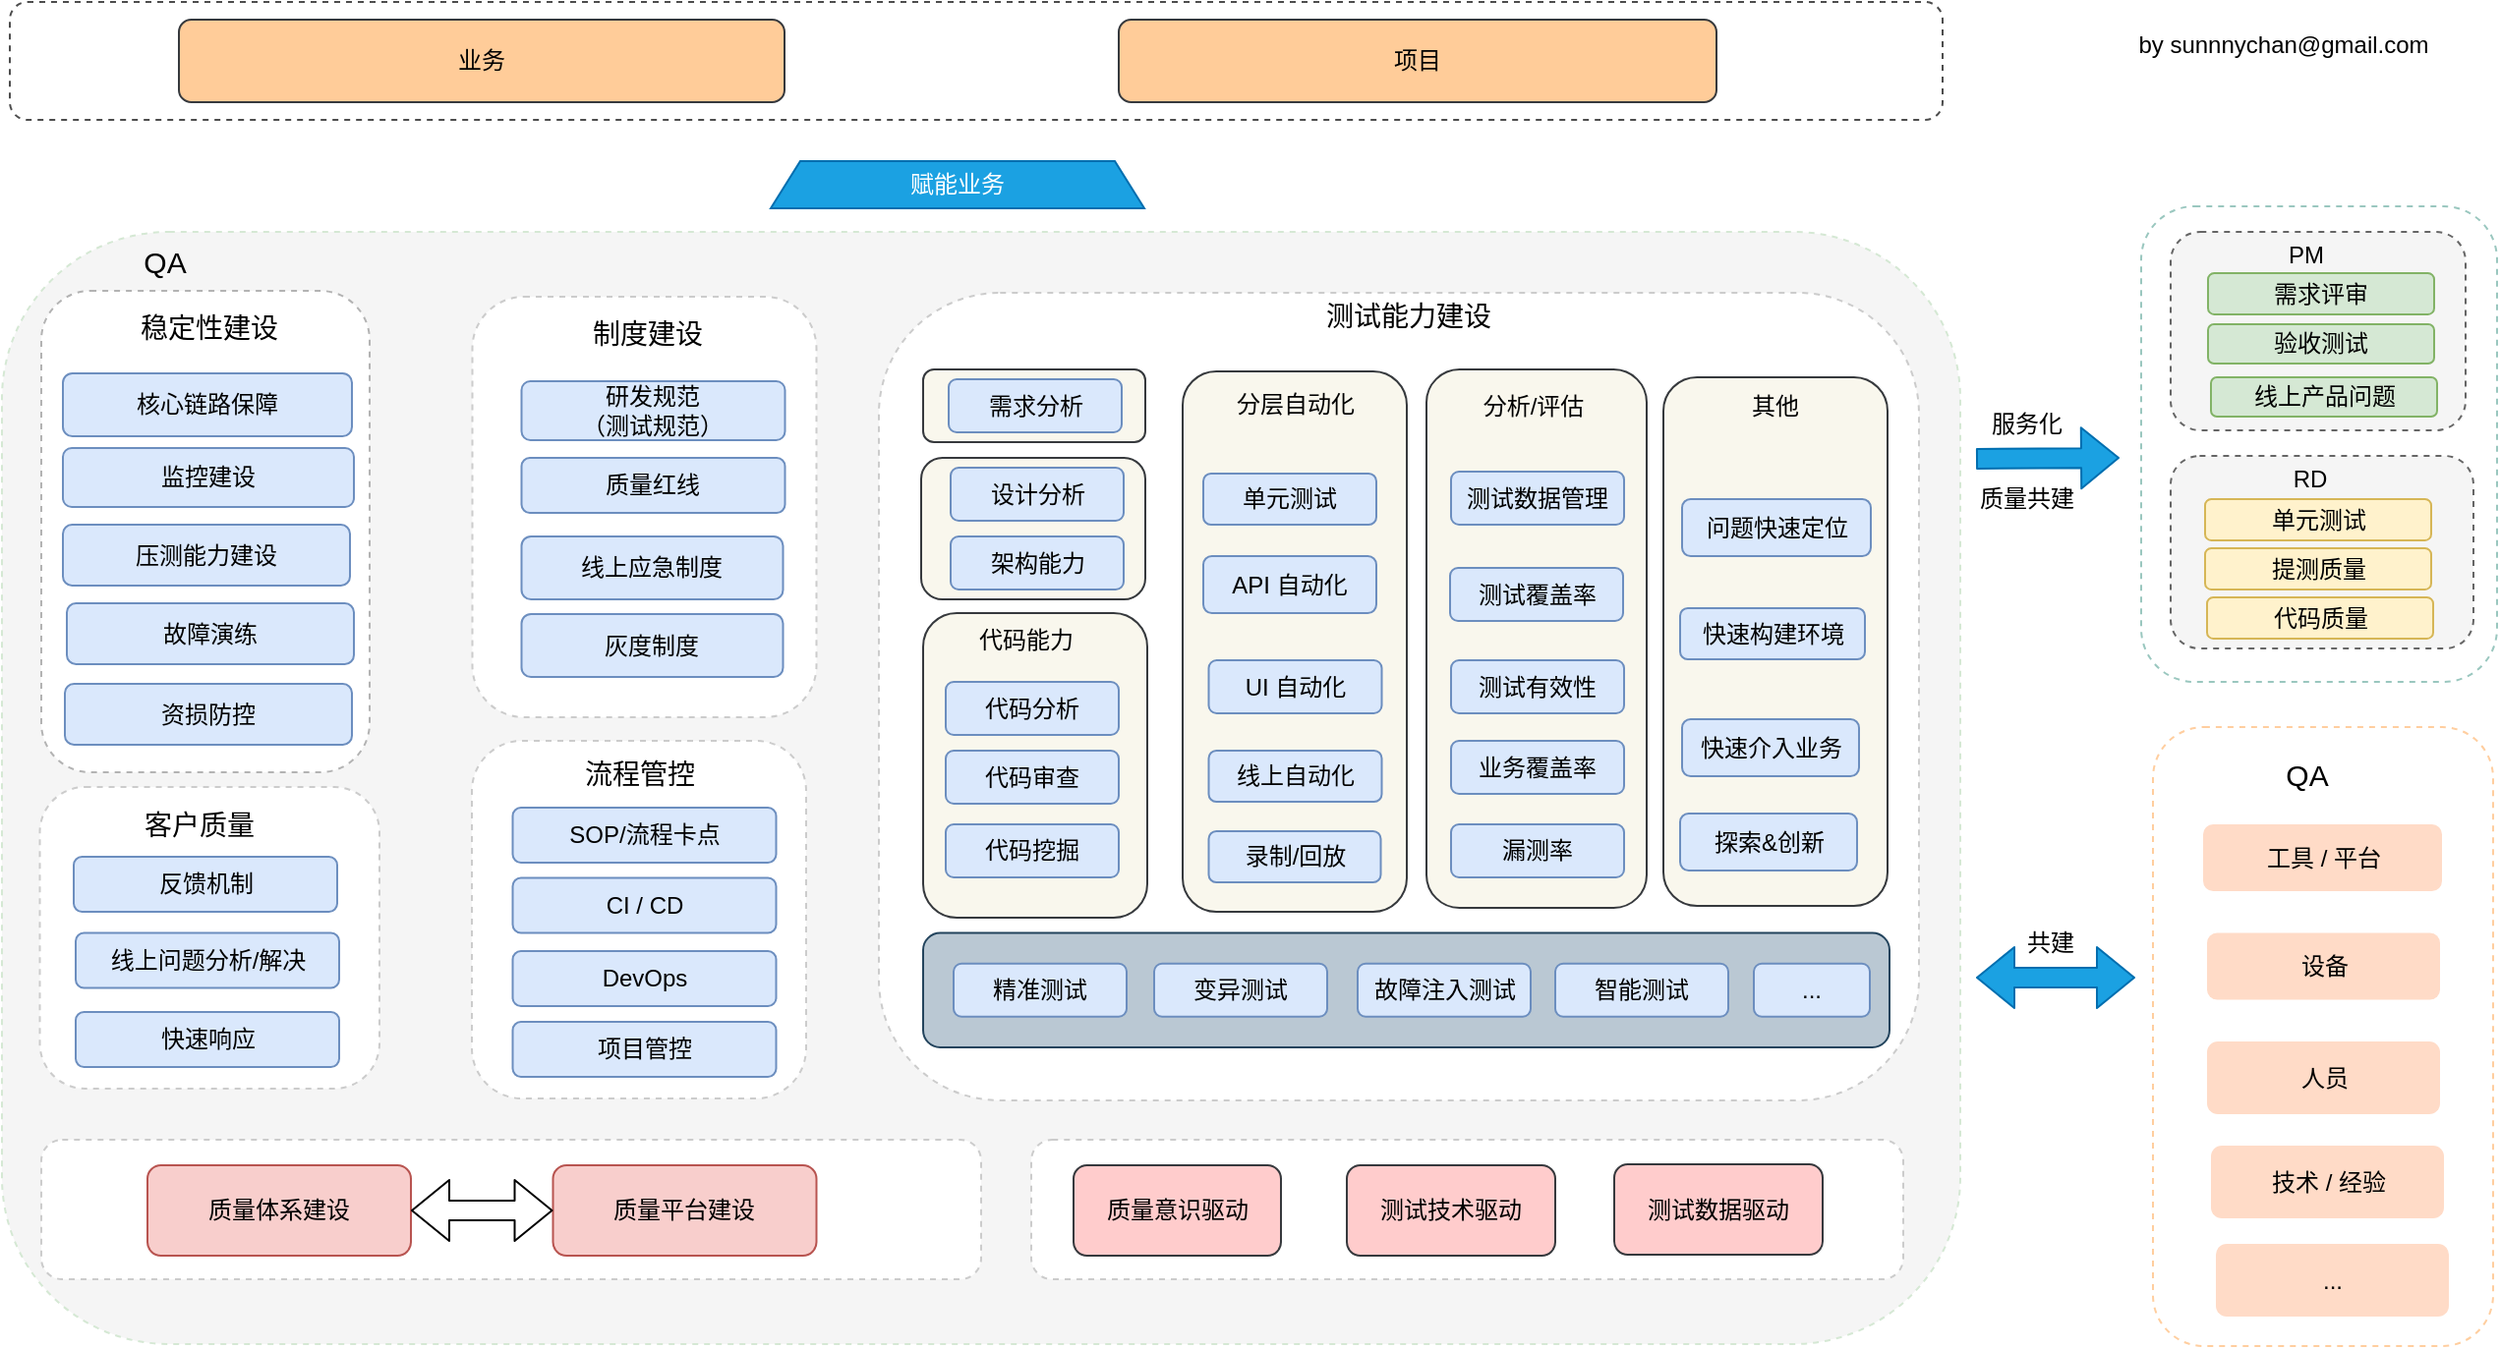 <mxfile version="12.5.5" type="device"><diagram id="5ANJx63fDPoMee1N7uFs" name="Page-1"><mxGraphModel dx="1426" dy="777" grid="0" gridSize="10" guides="1" tooltips="1" connect="1" arrows="1" fold="1" page="1" pageScale="1" pageWidth="900" pageHeight="500" math="0" shadow="0"><root><mxCell id="0"/><mxCell id="1" parent="0"/><mxCell id="3EJeGJ7g6zgD9g97nDiq-4" value="" style="rounded=1;whiteSpace=wrap;html=1;fillColor=#F5F5F5;dashed=1;strokeColor=#D5E8D4;" parent="1" vertex="1"><mxGeometry x="316" y="252" width="996" height="566" as="geometry"/></mxCell><mxCell id="3EJeGJ7g6zgD9g97nDiq-5" value="" style="rounded=1;whiteSpace=wrap;html=1;fillColor=#ffffff;dashed=1;strokeColor=#CCCCCC;" parent="1" vertex="1"><mxGeometry x="762" y="283" width="529" height="411" as="geometry"/></mxCell><mxCell id="3EJeGJ7g6zgD9g97nDiq-7" value="" style="rounded=1;whiteSpace=wrap;html=1;fillColor=#f9f7ed;strokeColor=#36393d;" parent="1" vertex="1"><mxGeometry x="916.5" y="323" width="114" height="275" as="geometry"/></mxCell><mxCell id="3EJeGJ7g6zgD9g97nDiq-8" value="赋能业务" style="shape=trapezoid;perimeter=trapezoidPerimeter;whiteSpace=wrap;html=1;strokeColor=#006EAF;fillColor=#1ba1e2;size=0.079;fontColor=#ffffff;" parent="1" vertex="1"><mxGeometry x="707" y="216" width="190" height="24" as="geometry"/></mxCell><mxCell id="3EJeGJ7g6zgD9g97nDiq-9" value="" style="rounded=1;whiteSpace=wrap;html=1;fillColor=none;dashed=1;strokeColor=#4D4D4D;" parent="1" vertex="1"><mxGeometry x="320" y="135" width="983" height="60" as="geometry"/></mxCell><mxCell id="3EJeGJ7g6zgD9g97nDiq-11" value="业务" style="rounded=1;whiteSpace=wrap;html=1;fillColor=#ffcc99;strokeColor=#36393d;" parent="1" vertex="1"><mxGeometry x="406" y="144" width="308" height="42" as="geometry"/></mxCell><mxCell id="3EJeGJ7g6zgD9g97nDiq-19" value="&lt;font style=&quot;font-size: 15px&quot;&gt;QA&lt;/font&gt;" style="text;html=1;strokeColor=none;fillColor=none;align=center;verticalAlign=middle;whiteSpace=wrap;rounded=0;" parent="1" vertex="1"><mxGeometry x="379" y="257" width="40" height="20" as="geometry"/></mxCell><mxCell id="3EJeGJ7g6zgD9g97nDiq-24" value="" style="rounded=1;whiteSpace=wrap;html=1;fillColor=#ffffff;dashed=1;strokeColor=#B3B3B3;fontColor=#333333;" parent="1" vertex="1"><mxGeometry x="336" y="282" width="167" height="245" as="geometry"/></mxCell><mxCell id="3EJeGJ7g6zgD9g97nDiq-26" value="&lt;font style=&quot;font-size: 14px&quot;&gt;测试能力建设&lt;/font&gt;" style="text;html=1;strokeColor=none;fillColor=none;align=center;verticalAlign=middle;whiteSpace=wrap;rounded=0;" parent="1" vertex="1"><mxGeometry x="981" y="285" width="101" height="20" as="geometry"/></mxCell><mxCell id="3EJeGJ7g6zgD9g97nDiq-30" value="&lt;font style=&quot;font-size: 14px&quot;&gt;稳定性建设&lt;/font&gt;" style="text;html=1;strokeColor=none;fillColor=none;align=center;verticalAlign=middle;whiteSpace=wrap;rounded=0;" parent="1" vertex="1"><mxGeometry x="370.5" y="290.5" width="101" height="20" as="geometry"/></mxCell><mxCell id="3EJeGJ7g6zgD9g97nDiq-31" value="监控建设" style="rounded=1;whiteSpace=wrap;html=1;fillColor=#dae8fc;strokeColor=#6c8ebf;" parent="1" vertex="1"><mxGeometry x="347" y="362" width="148" height="30" as="geometry"/></mxCell><mxCell id="3EJeGJ7g6zgD9g97nDiq-32" value="" style="rounded=1;whiteSpace=wrap;html=1;fillColor=none;dashed=1;strokeColor=#FFCE9F;" parent="1" vertex="1"><mxGeometry x="1410" y="504" width="173" height="315" as="geometry"/></mxCell><mxCell id="3EJeGJ7g6zgD9g97nDiq-48" value="压测能力建设" style="rounded=1;whiteSpace=wrap;html=1;fillColor=#dae8fc;strokeColor=#6c8ebf;" parent="1" vertex="1"><mxGeometry x="347" y="401" width="146" height="31" as="geometry"/></mxCell><mxCell id="3EJeGJ7g6zgD9g97nDiq-49" value="核心链路保障" style="rounded=1;whiteSpace=wrap;html=1;fillColor=#dae8fc;strokeColor=#6c8ebf;" parent="1" vertex="1"><mxGeometry x="347" y="324" width="147" height="32" as="geometry"/></mxCell><mxCell id="3EJeGJ7g6zgD9g97nDiq-50" value="" style="rounded=1;whiteSpace=wrap;html=1;fillColor=#ffffff;dashed=1;strokeColor=#CCCCCC;" parent="1" vertex="1"><mxGeometry x="555.25" y="285" width="175" height="214" as="geometry"/></mxCell><mxCell id="3EJeGJ7g6zgD9g97nDiq-51" value="&lt;font style=&quot;font-size: 14px&quot;&gt;制度建设&lt;/font&gt;" style="text;html=1;strokeColor=none;fillColor=none;align=center;verticalAlign=middle;whiteSpace=wrap;rounded=0;" parent="1" vertex="1"><mxGeometry x="594.25" y="294" width="101" height="20" as="geometry"/></mxCell><mxCell id="3EJeGJ7g6zgD9g97nDiq-53" value="分层自动化" style="text;html=1;strokeColor=none;fillColor=none;align=center;verticalAlign=middle;whiteSpace=wrap;rounded=0;" parent="1" vertex="1"><mxGeometry x="941.5" y="330" width="64" height="20" as="geometry"/></mxCell><mxCell id="3EJeGJ7g6zgD9g97nDiq-57" value="UI 自动化" style="rounded=1;whiteSpace=wrap;html=1;fillColor=#dae8fc;strokeColor=#6c8ebf;" parent="1" vertex="1"><mxGeometry x="929.75" y="470" width="88" height="27" as="geometry"/></mxCell><mxCell id="3EJeGJ7g6zgD9g97nDiq-58" style="edgeStyle=orthogonalEdgeStyle;rounded=0;orthogonalLoop=1;jettySize=auto;html=1;exitX=0.5;exitY=1;exitDx=0;exitDy=0;fillColor=#EBE3AC;" parent="1" source="3EJeGJ7g6zgD9g97nDiq-53" target="3EJeGJ7g6zgD9g97nDiq-53" edge="1"><mxGeometry relative="1" as="geometry"/></mxCell><mxCell id="3EJeGJ7g6zgD9g97nDiq-59" value="API 自动化" style="rounded=1;whiteSpace=wrap;html=1;fillColor=#dae8fc;strokeColor=#6c8ebf;" parent="1" vertex="1"><mxGeometry x="927" y="417" width="88" height="29" as="geometry"/></mxCell><mxCell id="3EJeGJ7g6zgD9g97nDiq-60" value="单元测试" style="rounded=1;whiteSpace=wrap;html=1;fillColor=#dae8fc;strokeColor=#6c8ebf;" parent="1" vertex="1"><mxGeometry x="927" y="375" width="88" height="26" as="geometry"/></mxCell><mxCell id="3EJeGJ7g6zgD9g97nDiq-61" value="研发规范&lt;br&gt;（测试规范）" style="rounded=1;whiteSpace=wrap;html=1;fillColor=#dae8fc;strokeColor=#6c8ebf;" parent="1" vertex="1"><mxGeometry x="580.25" y="328" width="134" height="30" as="geometry"/></mxCell><mxCell id="3EJeGJ7g6zgD9g97nDiq-63" value="质量红线" style="rounded=1;whiteSpace=wrap;html=1;fillColor=#dae8fc;strokeColor=#6c8ebf;" parent="1" vertex="1"><mxGeometry x="580.25" y="367" width="134" height="28" as="geometry"/></mxCell><mxCell id="3EJeGJ7g6zgD9g97nDiq-64" value="" style="rounded=1;whiteSpace=wrap;html=1;fillColor=#ffffff;dashed=1;strokeColor=#CCCCCC;" parent="1" vertex="1"><mxGeometry x="335.25" y="534.5" width="172.75" height="153.5" as="geometry"/></mxCell><mxCell id="3EJeGJ7g6zgD9g97nDiq-65" value="&lt;span style=&quot;font-size: 14px&quot;&gt;客户质量&lt;/span&gt;" style="text;html=1;strokeColor=none;fillColor=none;align=center;verticalAlign=middle;whiteSpace=wrap;rounded=0;" parent="1" vertex="1"><mxGeometry x="366" y="544" width="101" height="20" as="geometry"/></mxCell><mxCell id="3EJeGJ7g6zgD9g97nDiq-66" value="反馈机制" style="rounded=1;whiteSpace=wrap;html=1;fillColor=#dae8fc;strokeColor=#6c8ebf;" parent="1" vertex="1"><mxGeometry x="352.5" y="570" width="134" height="28" as="geometry"/></mxCell><mxCell id="3EJeGJ7g6zgD9g97nDiq-67" value="线上问题分析/解决" style="rounded=1;whiteSpace=wrap;html=1;fillColor=#dae8fc;strokeColor=#6c8ebf;" parent="1" vertex="1"><mxGeometry x="353.5" y="608.75" width="134" height="28" as="geometry"/></mxCell><mxCell id="3EJeGJ7g6zgD9g97nDiq-68" value="故障演练" style="rounded=1;whiteSpace=wrap;html=1;fillColor=#dae8fc;strokeColor=#6c8ebf;" parent="1" vertex="1"><mxGeometry x="349" y="441" width="146" height="31" as="geometry"/></mxCell><mxCell id="3EJeGJ7g6zgD9g97nDiq-70" value="" style="rounded=1;whiteSpace=wrap;html=1;strokeColor=#9AC7BF;fillColor=none;dashed=1;" parent="1" vertex="1"><mxGeometry x="1404" y="239" width="181" height="242" as="geometry"/></mxCell><mxCell id="3EJeGJ7g6zgD9g97nDiq-74" value="" style="rounded=1;whiteSpace=wrap;html=1;fillColor=#f9f7ed;strokeColor=#36393d;" parent="1" vertex="1"><mxGeometry x="1040.5" y="322" width="112" height="274" as="geometry"/></mxCell><mxCell id="3EJeGJ7g6zgD9g97nDiq-75" value="分析/评估" style="text;html=1;strokeColor=none;fillColor=none;align=center;verticalAlign=middle;whiteSpace=wrap;rounded=0;" parent="1" vertex="1"><mxGeometry x="1062.5" y="331" width="64" height="20" as="geometry"/></mxCell><mxCell id="3EJeGJ7g6zgD9g97nDiq-78" value="测试覆盖率" style="rounded=1;whiteSpace=wrap;html=1;fillColor=#dae8fc;strokeColor=#6c8ebf;" parent="1" vertex="1"><mxGeometry x="1052.5" y="423" width="88" height="27" as="geometry"/></mxCell><mxCell id="3EJeGJ7g6zgD9g97nDiq-79" value="测试有效性" style="rounded=1;whiteSpace=wrap;html=1;fillColor=#dae8fc;strokeColor=#6c8ebf;" parent="1" vertex="1"><mxGeometry x="1053" y="470" width="88" height="27" as="geometry"/></mxCell><mxCell id="3EJeGJ7g6zgD9g97nDiq-81" value="漏测率" style="rounded=1;whiteSpace=wrap;html=1;fillColor=#dae8fc;strokeColor=#6c8ebf;" parent="1" vertex="1"><mxGeometry x="1053" y="553.5" width="88" height="27" as="geometry"/></mxCell><mxCell id="3EJeGJ7g6zgD9g97nDiq-84" value="测试数据管理" style="rounded=1;whiteSpace=wrap;html=1;fillColor=#dae8fc;strokeColor=#6c8ebf;" parent="1" vertex="1"><mxGeometry x="1053" y="374" width="88" height="27" as="geometry"/></mxCell><mxCell id="3EJeGJ7g6zgD9g97nDiq-85" value="" style="rounded=1;whiteSpace=wrap;html=1;fillColor=#f5f5f5;strokeColor=#666666;fontColor=#333333;dashed=1;" parent="1" vertex="1"><mxGeometry x="1419" y="366" width="154" height="98" as="geometry"/></mxCell><mxCell id="3EJeGJ7g6zgD9g97nDiq-86" value="" style="rounded=1;whiteSpace=wrap;html=1;fillColor=#f5f5f5;strokeColor=#666666;fontColor=#333333;dashed=1;" parent="1" vertex="1"><mxGeometry x="1419" y="252" width="150" height="101" as="geometry"/></mxCell><mxCell id="3EJeGJ7g6zgD9g97nDiq-87" value="PM" style="text;html=1;strokeColor=none;fillColor=none;align=center;verticalAlign=middle;whiteSpace=wrap;rounded=0;dashed=1;" parent="1" vertex="1"><mxGeometry x="1468" y="253.5" width="40" height="20" as="geometry"/></mxCell><mxCell id="3EJeGJ7g6zgD9g97nDiq-88" value="RD" style="text;html=1;strokeColor=none;fillColor=none;align=center;verticalAlign=middle;whiteSpace=wrap;rounded=0;dashed=1;" parent="1" vertex="1"><mxGeometry x="1470" y="367.5" width="40" height="20" as="geometry"/></mxCell><mxCell id="3EJeGJ7g6zgD9g97nDiq-89" value="需求评审" style="rounded=1;whiteSpace=wrap;html=1;fillColor=#d5e8d4;strokeColor=#82b366;" parent="1" vertex="1"><mxGeometry x="1438" y="273" width="115" height="21" as="geometry"/></mxCell><mxCell id="3EJeGJ7g6zgD9g97nDiq-90" value="验收测试" style="rounded=1;whiteSpace=wrap;html=1;fillColor=#d5e8d4;strokeColor=#82b366;" parent="1" vertex="1"><mxGeometry x="1438" y="299" width="115" height="20" as="geometry"/></mxCell><mxCell id="3EJeGJ7g6zgD9g97nDiq-91" value="线上产品问题" style="rounded=1;whiteSpace=wrap;html=1;fillColor=#d5e8d4;strokeColor=#82b366;" parent="1" vertex="1"><mxGeometry x="1439.5" y="326" width="115" height="20" as="geometry"/></mxCell><mxCell id="3EJeGJ7g6zgD9g97nDiq-92" value="单元测试" style="rounded=1;whiteSpace=wrap;html=1;fillColor=#fff2cc;strokeColor=#d6b656;" parent="1" vertex="1"><mxGeometry x="1436.5" y="388" width="115" height="21" as="geometry"/></mxCell><mxCell id="3EJeGJ7g6zgD9g97nDiq-93" value="提测质量" style="rounded=1;whiteSpace=wrap;html=1;fillColor=#fff2cc;strokeColor=#d6b656;" parent="1" vertex="1"><mxGeometry x="1436.5" y="413" width="115" height="21" as="geometry"/></mxCell><mxCell id="3EJeGJ7g6zgD9g97nDiq-94" style="edgeStyle=orthogonalEdgeStyle;rounded=0;orthogonalLoop=1;jettySize=auto;html=1;exitX=0.5;exitY=1;exitDx=0;exitDy=0;fillColor=#EBE3AC;" parent="1" source="3EJeGJ7g6zgD9g97nDiq-92" target="3EJeGJ7g6zgD9g97nDiq-92" edge="1"><mxGeometry relative="1" as="geometry"/></mxCell><mxCell id="3EJeGJ7g6zgD9g97nDiq-95" value="服务化" style="text;html=1;resizable=0;points=[];autosize=1;align=left;verticalAlign=top;spacingTop=-4;" parent="1" vertex="1"><mxGeometry x="1326" y="340" width="46" height="14" as="geometry"/></mxCell><mxCell id="3EJeGJ7g6zgD9g97nDiq-96" value="质量共建" style="text;html=1;resizable=0;points=[];autosize=1;align=left;verticalAlign=top;spacingTop=-4;" parent="1" vertex="1"><mxGeometry x="1320" y="378" width="58" height="14" as="geometry"/></mxCell><mxCell id="3EJeGJ7g6zgD9g97nDiq-97" value="代码质量" style="rounded=1;whiteSpace=wrap;html=1;fillColor=#fff2cc;strokeColor=#d6b656;" parent="1" vertex="1"><mxGeometry x="1437.5" y="438" width="115" height="21" as="geometry"/></mxCell><mxCell id="YQS5wgY5Um0PVXUBKEP--1" value="项目" style="rounded=1;whiteSpace=wrap;html=1;fillColor=#ffcc99;strokeColor=#36393d;" vertex="1" parent="1"><mxGeometry x="884" y="144" width="304" height="42" as="geometry"/></mxCell><mxCell id="YQS5wgY5Um0PVXUBKEP--19" value="资损防控" style="rounded=1;whiteSpace=wrap;html=1;fillColor=#dae8fc;strokeColor=#6c8ebf;" vertex="1" parent="1"><mxGeometry x="348" y="482" width="146" height="31" as="geometry"/></mxCell><mxCell id="YQS5wgY5Um0PVXUBKEP--22" value="" style="rounded=1;whiteSpace=wrap;html=1;fillColor=#ffffff;dashed=1;strokeColor=#CCCCCC;" vertex="1" parent="1"><mxGeometry x="555" y="511" width="170" height="182" as="geometry"/></mxCell><mxCell id="YQS5wgY5Um0PVXUBKEP--23" value="&lt;font style=&quot;font-size: 14px&quot;&gt;流程管控&lt;/font&gt;" style="text;html=1;strokeColor=none;fillColor=none;align=center;verticalAlign=middle;whiteSpace=wrap;rounded=0;" vertex="1" parent="1"><mxGeometry x="589.5" y="517.5" width="101" height="20" as="geometry"/></mxCell><mxCell id="YQS5wgY5Um0PVXUBKEP--24" value="SOP/流程卡点" style="rounded=1;whiteSpace=wrap;html=1;fillColor=#dae8fc;strokeColor=#6c8ebf;" vertex="1" parent="1"><mxGeometry x="575.75" y="545" width="134" height="28" as="geometry"/></mxCell><mxCell id="YQS5wgY5Um0PVXUBKEP--25" value="CI / CD" style="rounded=1;whiteSpace=wrap;html=1;fillColor=#dae8fc;strokeColor=#6c8ebf;" vertex="1" parent="1"><mxGeometry x="575.75" y="580.75" width="134" height="28" as="geometry"/></mxCell><mxCell id="YQS5wgY5Um0PVXUBKEP--26" value="DevOps" style="rounded=1;whiteSpace=wrap;html=1;fillColor=#dae8fc;strokeColor=#6c8ebf;" vertex="1" parent="1"><mxGeometry x="575.75" y="618" width="134" height="28" as="geometry"/></mxCell><mxCell id="YQS5wgY5Um0PVXUBKEP--27" value="线上应急制度" style="rounded=1;whiteSpace=wrap;html=1;fillColor=#dae8fc;strokeColor=#6c8ebf;" vertex="1" parent="1"><mxGeometry x="580.25" y="407" width="133" height="32" as="geometry"/></mxCell><mxCell id="YQS5wgY5Um0PVXUBKEP--29" value="灰度制度" style="rounded=1;whiteSpace=wrap;html=1;fillColor=#dae8fc;strokeColor=#6c8ebf;" vertex="1" parent="1"><mxGeometry x="580.25" y="446.5" width="133" height="32" as="geometry"/></mxCell><mxCell id="YQS5wgY5Um0PVXUBKEP--43" value="" style="rounded=1;whiteSpace=wrap;html=1;fillColor=#f9f7ed;strokeColor=#36393d;" vertex="1" parent="1"><mxGeometry x="784.5" y="446" width="114" height="155" as="geometry"/></mxCell><mxCell id="YQS5wgY5Um0PVXUBKEP--44" value="代码能力" style="text;html=1;strokeColor=none;fillColor=none;align=center;verticalAlign=middle;whiteSpace=wrap;rounded=0;" vertex="1" parent="1"><mxGeometry x="804.5" y="450" width="64" height="20" as="geometry"/></mxCell><mxCell id="YQS5wgY5Um0PVXUBKEP--45" value="代码分析" style="rounded=1;whiteSpace=wrap;html=1;fillColor=#dae8fc;strokeColor=#6c8ebf;" vertex="1" parent="1"><mxGeometry x="796" y="481" width="88" height="27" as="geometry"/></mxCell><mxCell id="YQS5wgY5Um0PVXUBKEP--46" value="代码审查" style="rounded=1;whiteSpace=wrap;html=1;fillColor=#dae8fc;strokeColor=#6c8ebf;" vertex="1" parent="1"><mxGeometry x="796" y="516" width="88" height="27" as="geometry"/></mxCell><mxCell id="YQS5wgY5Um0PVXUBKEP--47" value="代码挖掘" style="rounded=1;whiteSpace=wrap;html=1;fillColor=#dae8fc;strokeColor=#6c8ebf;" vertex="1" parent="1"><mxGeometry x="796" y="553.5" width="88" height="27" as="geometry"/></mxCell><mxCell id="YQS5wgY5Um0PVXUBKEP--49" value="" style="rounded=1;whiteSpace=wrap;html=1;fillColor=#f9f7ed;strokeColor=#36393d;" vertex="1" parent="1"><mxGeometry x="1161" y="326" width="114" height="269" as="geometry"/></mxCell><mxCell id="YQS5wgY5Um0PVXUBKEP--50" value="问题快速定位" style="rounded=1;whiteSpace=wrap;html=1;fillColor=#dae8fc;strokeColor=#6c8ebf;" vertex="1" parent="1"><mxGeometry x="1170.5" y="388" width="96" height="29" as="geometry"/></mxCell><mxCell id="YQS5wgY5Um0PVXUBKEP--51" value="快速构建环境" style="rounded=1;whiteSpace=wrap;html=1;fillColor=#dae8fc;strokeColor=#6c8ebf;" vertex="1" parent="1"><mxGeometry x="1169.5" y="443.5" width="94" height="26" as="geometry"/></mxCell><mxCell id="YQS5wgY5Um0PVXUBKEP--52" value="快速介入业务" style="rounded=1;whiteSpace=wrap;html=1;fillColor=#dae8fc;strokeColor=#6c8ebf;" vertex="1" parent="1"><mxGeometry x="1170.5" y="500" width="90" height="29" as="geometry"/></mxCell><mxCell id="YQS5wgY5Um0PVXUBKEP--53" value="探索&amp;amp;创新" style="rounded=1;whiteSpace=wrap;html=1;fillColor=#dae8fc;strokeColor=#6c8ebf;" vertex="1" parent="1"><mxGeometry x="1169.5" y="548" width="90" height="29" as="geometry"/></mxCell><mxCell id="YQS5wgY5Um0PVXUBKEP--54" value="线上自动化" style="rounded=1;whiteSpace=wrap;html=1;fillColor=#dae8fc;strokeColor=#6c8ebf;" vertex="1" parent="1"><mxGeometry x="929.75" y="516" width="88" height="26" as="geometry"/></mxCell><mxCell id="YQS5wgY5Um0PVXUBKEP--55" value="录制/回放" style="rounded=1;whiteSpace=wrap;html=1;fillColor=#dae8fc;strokeColor=#6c8ebf;" vertex="1" parent="1"><mxGeometry x="929.75" y="557" width="87.5" height="26" as="geometry"/></mxCell><mxCell id="YQS5wgY5Um0PVXUBKEP--58" value="业务覆盖率" style="rounded=1;whiteSpace=wrap;html=1;fillColor=#dae8fc;strokeColor=#6c8ebf;" vertex="1" parent="1"><mxGeometry x="1053" y="511" width="88" height="27" as="geometry"/></mxCell><mxCell id="YQS5wgY5Um0PVXUBKEP--61" value="快速响应" style="rounded=1;whiteSpace=wrap;html=1;fillColor=#dae8fc;strokeColor=#6c8ebf;" vertex="1" parent="1"><mxGeometry x="353.5" y="649" width="134" height="28" as="geometry"/></mxCell><mxCell id="YQS5wgY5Um0PVXUBKEP--62" value="其他" style="text;html=1;strokeColor=none;fillColor=none;align=center;verticalAlign=middle;whiteSpace=wrap;rounded=0;" vertex="1" parent="1"><mxGeometry x="1185.5" y="331" width="64" height="20" as="geometry"/></mxCell><mxCell id="YQS5wgY5Um0PVXUBKEP--63" value="项目管控" style="rounded=1;whiteSpace=wrap;html=1;fillColor=#dae8fc;strokeColor=#6c8ebf;" vertex="1" parent="1"><mxGeometry x="575.75" y="654" width="134" height="28" as="geometry"/></mxCell><mxCell id="YQS5wgY5Um0PVXUBKEP--65" value="" style="rounded=1;whiteSpace=wrap;html=1;fillColor=#f9f7ed;strokeColor=#36393d;" vertex="1" parent="1"><mxGeometry x="784.5" y="322" width="113" height="37" as="geometry"/></mxCell><mxCell id="YQS5wgY5Um0PVXUBKEP--66" value="需求分析" style="rounded=1;whiteSpace=wrap;html=1;fillColor=#dae8fc;strokeColor=#6c8ebf;" vertex="1" parent="1"><mxGeometry x="797.5" y="327" width="88" height="27" as="geometry"/></mxCell><mxCell id="YQS5wgY5Um0PVXUBKEP--67" value="" style="rounded=1;whiteSpace=wrap;html=1;fillColor=#f9f7ed;strokeColor=#36393d;" vertex="1" parent="1"><mxGeometry x="783.5" y="367" width="114" height="72" as="geometry"/></mxCell><mxCell id="YQS5wgY5Um0PVXUBKEP--68" value="设计分析" style="rounded=1;whiteSpace=wrap;html=1;fillColor=#dae8fc;strokeColor=#6c8ebf;" vertex="1" parent="1"><mxGeometry x="798.5" y="372" width="88" height="27" as="geometry"/></mxCell><mxCell id="YQS5wgY5Um0PVXUBKEP--69" value="架构能力" style="rounded=1;whiteSpace=wrap;html=1;fillColor=#dae8fc;strokeColor=#6c8ebf;" vertex="1" parent="1"><mxGeometry x="798.5" y="407" width="88" height="27" as="geometry"/></mxCell><mxCell id="YQS5wgY5Um0PVXUBKEP--78" value="" style="rounded=1;whiteSpace=wrap;html=1;fillColor=#bac8d3;strokeColor=#23445d;" vertex="1" parent="1"><mxGeometry x="784.5" y="608.75" width="491.5" height="58.25" as="geometry"/></mxCell><mxCell id="YQS5wgY5Um0PVXUBKEP--80" value="精准测试" style="rounded=1;whiteSpace=wrap;html=1;fillColor=#dae8fc;strokeColor=#6c8ebf;" vertex="1" parent="1"><mxGeometry x="800" y="624.38" width="88" height="27" as="geometry"/></mxCell><mxCell id="YQS5wgY5Um0PVXUBKEP--81" value="变异测试" style="rounded=1;whiteSpace=wrap;html=1;fillColor=#dae8fc;strokeColor=#6c8ebf;" vertex="1" parent="1"><mxGeometry x="902" y="624.38" width="88" height="27" as="geometry"/></mxCell><mxCell id="YQS5wgY5Um0PVXUBKEP--82" value="故障注入测试" style="rounded=1;whiteSpace=wrap;html=1;fillColor=#dae8fc;strokeColor=#6c8ebf;" vertex="1" parent="1"><mxGeometry x="1005.5" y="624.38" width="88" height="27" as="geometry"/></mxCell><mxCell id="YQS5wgY5Um0PVXUBKEP--83" value="智能测试" style="rounded=1;whiteSpace=wrap;html=1;fillColor=#dae8fc;strokeColor=#6c8ebf;" vertex="1" parent="1"><mxGeometry x="1106" y="624.38" width="88" height="27" as="geometry"/></mxCell><mxCell id="YQS5wgY5Um0PVXUBKEP--84" value="..." style="rounded=1;whiteSpace=wrap;html=1;fillColor=#dae8fc;strokeColor=#6c8ebf;" vertex="1" parent="1"><mxGeometry x="1207" y="624.37" width="59" height="27" as="geometry"/></mxCell><mxCell id="YQS5wgY5Um0PVXUBKEP--85" value="" style="rounded=1;whiteSpace=wrap;html=1;fillColor=#ffffff;dashed=1;strokeColor=#CCCCCC;" vertex="1" parent="1"><mxGeometry x="336" y="714" width="478" height="71" as="geometry"/></mxCell><mxCell id="YQS5wgY5Um0PVXUBKEP--86" value="质量体系建设" style="rounded=1;whiteSpace=wrap;html=1;fillColor=#f8cecc;strokeColor=#b85450;" vertex="1" parent="1"><mxGeometry x="390" y="727" width="134" height="46" as="geometry"/></mxCell><mxCell id="YQS5wgY5Um0PVXUBKEP--87" value="质量平台建设" style="rounded=1;whiteSpace=wrap;html=1;fillColor=#f8cecc;strokeColor=#b85450;" vertex="1" parent="1"><mxGeometry x="596.25" y="727" width="134" height="46" as="geometry"/></mxCell><mxCell id="YQS5wgY5Um0PVXUBKEP--89" value="" style="shape=flexArrow;endArrow=classic;startArrow=classic;html=1;entryX=0;entryY=0.5;entryDx=0;entryDy=0;exitX=1;exitY=0.5;exitDx=0;exitDy=0;" edge="1" parent="1" source="YQS5wgY5Um0PVXUBKEP--86" target="YQS5wgY5Um0PVXUBKEP--87"><mxGeometry width="50" height="50" relative="1" as="geometry"><mxPoint x="343" y="1057" as="sourcePoint"/><mxPoint x="393" y="1007" as="targetPoint"/><Array as="points"/></mxGeometry></mxCell><mxCell id="YQS5wgY5Um0PVXUBKEP--90" value="" style="rounded=1;whiteSpace=wrap;html=1;fillColor=#ffffff;dashed=1;strokeColor=#CCCCCC;" vertex="1" parent="1"><mxGeometry x="839.5" y="714" width="443.5" height="71" as="geometry"/></mxCell><mxCell id="YQS5wgY5Um0PVXUBKEP--91" value="质量意识驱动" style="rounded=1;whiteSpace=wrap;html=1;fillColor=#ffcccc;strokeColor=#36393d;" vertex="1" parent="1"><mxGeometry x="861" y="727" width="105.5" height="46" as="geometry"/></mxCell><mxCell id="YQS5wgY5Um0PVXUBKEP--92" value="测试技术驱动" style="rounded=1;whiteSpace=wrap;html=1;fillColor=#ffcccc;strokeColor=#36393d;" vertex="1" parent="1"><mxGeometry x="1000" y="727" width="106" height="46" as="geometry"/></mxCell><mxCell id="YQS5wgY5Um0PVXUBKEP--93" value="测试数据驱动" style="rounded=1;whiteSpace=wrap;html=1;fillColor=#ffcccc;strokeColor=#36393d;" vertex="1" parent="1"><mxGeometry x="1136" y="726.5" width="106" height="46" as="geometry"/></mxCell><mxCell id="YQS5wgY5Um0PVXUBKEP--96" value="" style="shape=flexArrow;endArrow=classic;startArrow=classic;html=1;fillColor=#1ba1e2;strokeColor=#006EAF;" edge="1" parent="1"><mxGeometry width="50" height="50" relative="1" as="geometry"><mxPoint x="1401" y="631.5" as="sourcePoint"/><mxPoint x="1320" y="631.5" as="targetPoint"/></mxGeometry></mxCell><mxCell id="YQS5wgY5Um0PVXUBKEP--99" value="" style="shape=flexArrow;endArrow=classic;html=1;entryX=0;entryY=0.75;entryDx=0;entryDy=0;fillColor=#1ba1e2;strokeColor=#006EAF;" edge="1" parent="1"><mxGeometry width="50" height="50" relative="1" as="geometry"><mxPoint x="1320" y="367.5" as="sourcePoint"/><mxPoint x="1393" y="367" as="targetPoint"/><Array as="points"/></mxGeometry></mxCell><mxCell id="YQS5wgY5Um0PVXUBKEP--104" value="共建" style="text;html=1;resizable=0;points=[];autosize=1;align=left;verticalAlign=top;spacingTop=-4;" vertex="1" parent="1"><mxGeometry x="1344" y="604.25" width="34" height="14" as="geometry"/></mxCell><mxCell id="YQS5wgY5Um0PVXUBKEP--107" value="&lt;font style=&quot;font-size: 15px&quot;&gt;QA&lt;/font&gt;" style="text;html=1;strokeColor=none;fillColor=none;align=center;verticalAlign=middle;whiteSpace=wrap;rounded=0;" vertex="1" parent="1"><mxGeometry x="1455.5" y="517.5" width="65" height="20" as="geometry"/></mxCell><mxCell id="YQS5wgY5Um0PVXUBKEP--108" value="工具 / 平台" style="rounded=1;whiteSpace=wrap;html=1;fillColor=#FFDBC7;strokeColor=none;" vertex="1" parent="1"><mxGeometry x="1435.5" y="553.5" width="121.5" height="34" as="geometry"/></mxCell><mxCell id="YQS5wgY5Um0PVXUBKEP--109" value="设备" style="rounded=1;whiteSpace=wrap;html=1;fillColor=#FFDBC7;strokeColor=none;" vertex="1" parent="1"><mxGeometry x="1437.5" y="608.75" width="118.5" height="34" as="geometry"/></mxCell><mxCell id="YQS5wgY5Um0PVXUBKEP--110" value="人员" style="rounded=1;whiteSpace=wrap;html=1;fillColor=#FFDBC7;strokeColor=none;" vertex="1" parent="1"><mxGeometry x="1437.5" y="664" width="118.5" height="37" as="geometry"/></mxCell><mxCell id="YQS5wgY5Um0PVXUBKEP--111" value="技术 / 经验" style="rounded=1;whiteSpace=wrap;html=1;fillColor=#FFDBC7;strokeColor=none;" vertex="1" parent="1"><mxGeometry x="1439.5" y="717" width="118.5" height="37" as="geometry"/></mxCell><mxCell id="YQS5wgY5Um0PVXUBKEP--112" value="..." style="rounded=1;whiteSpace=wrap;html=1;fillColor=#FFDBC7;strokeColor=none;" vertex="1" parent="1"><mxGeometry x="1442" y="767" width="118.5" height="37" as="geometry"/></mxCell><mxCell id="YQS5wgY5Um0PVXUBKEP--113" value="by sunnnychan@gmail.com" style="text;html=1;align=center;verticalAlign=middle;resizable=0;points=[];autosize=1;" vertex="1" parent="1"><mxGeometry x="1396.5" y="148" width="158" height="18" as="geometry"/></mxCell></root></mxGraphModel></diagram></mxfile>